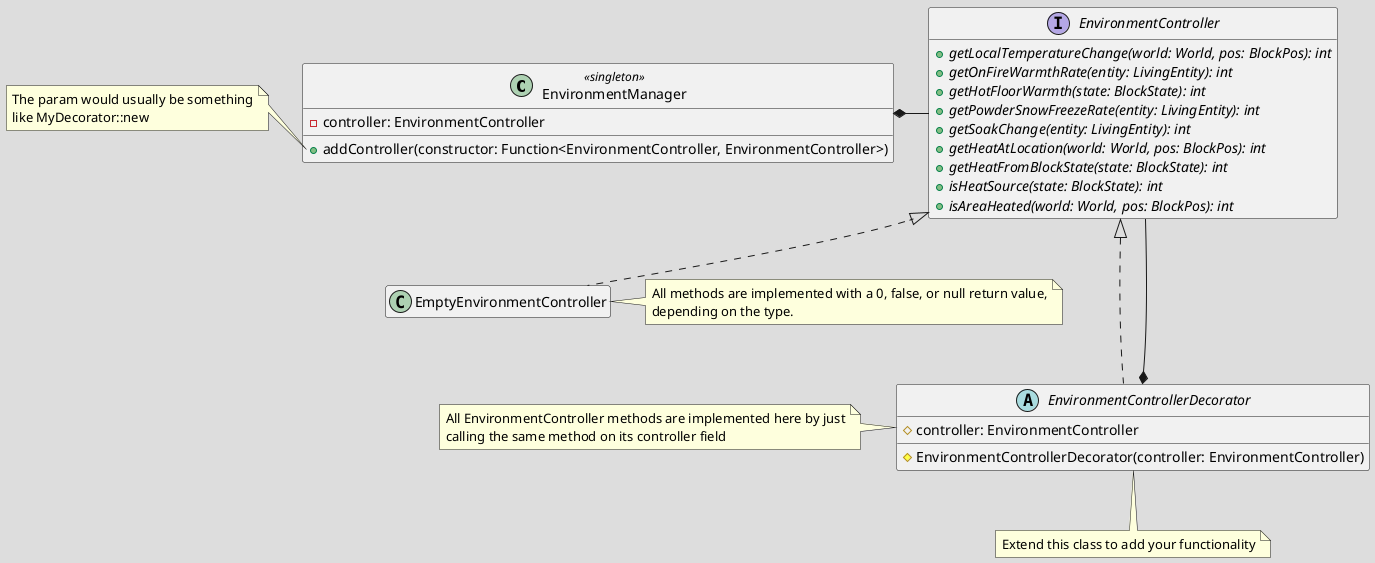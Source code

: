 @startuml

hide empty member
skinparam backgroundColor #dddddd

class EnvironmentManager <<singleton>> {
    -controller: EnvironmentController
    +addController(constructor: Function<EnvironmentController, EnvironmentController>)
}
note left of EnvironmentManager::addController
The param would usually be something
like MyDecorator::new
end note

interface EnvironmentController {

    +{abstract} getLocalTemperatureChange(world: World, pos: BlockPos): int
    +{abstract} getOnFireWarmthRate(entity: LivingEntity): int
    +{abstract} getHotFloorWarmth(state: BlockState): int
    +{abstract} getPowderSnowFreezeRate(entity: LivingEntity): int
    +{abstract} getSoakChange(entity: LivingEntity): int
    +{abstract} getHeatAtLocation(world: World, pos: BlockPos): int
    +{abstract} getHeatFromBlockState(state: BlockState): int
    +{abstract} isHeatSource(state: BlockState): int
    +{abstract} isAreaHeated(world: World, pos: BlockPos): int

}

class EmptyEnvironmentController {

}
note right of EmptyEnvironmentController
All methods are implemented with a 0, false, or null return value,
depending on the type.
end note

abstract class EnvironmentControllerDecorator {

    #controller: EnvironmentController

    #EnvironmentControllerDecorator(controller: EnvironmentController)

}
note left of EnvironmentControllerDecorator
All EnvironmentController methods are implemented here by just
calling the same method on its controller field
end note
note bottom of EnvironmentControllerDecorator
Extend this class to add your functionality
end note

EnvironmentManager *--right-- EnvironmentController

EnvironmentController <|.. EmptyEnvironmentController
EnvironmentController <|... EnvironmentControllerDecorator
EnvironmentController ---* EnvironmentControllerDecorator
@enduml